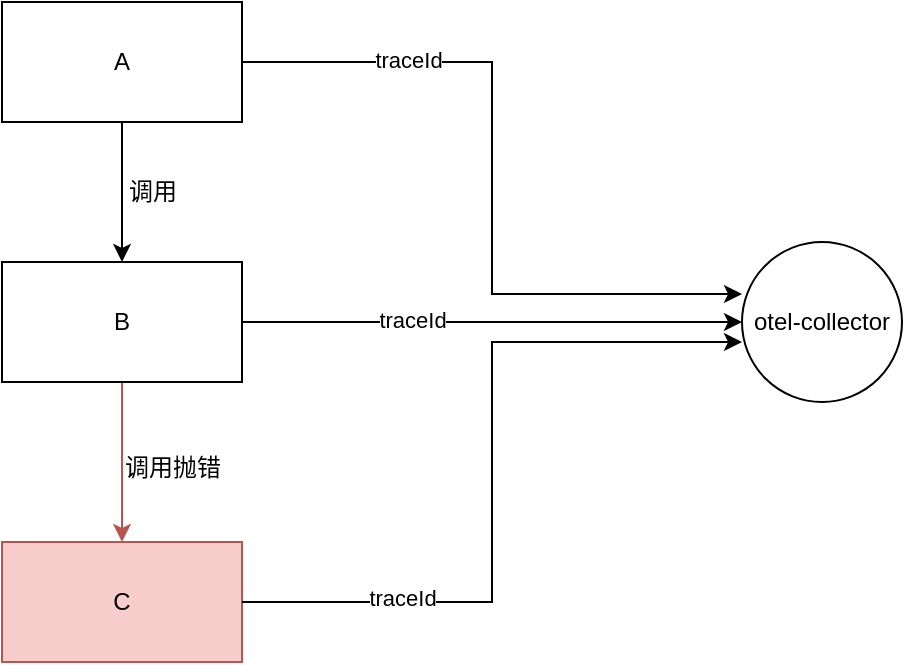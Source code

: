 <mxfile version="28.1.2">
  <diagram name="第 1 页" id="T17wYbIey6pZkxcrSwsM">
    <mxGraphModel dx="1426" dy="751" grid="1" gridSize="10" guides="1" tooltips="1" connect="1" arrows="1" fold="1" page="1" pageScale="1" pageWidth="827" pageHeight="1169" math="0" shadow="0">
      <root>
        <mxCell id="0" />
        <mxCell id="1" parent="0" />
        <mxCell id="4-_EjWfgfO3YhF2xqK2x-4" style="edgeStyle=orthogonalEdgeStyle;rounded=0;orthogonalLoop=1;jettySize=auto;html=1;entryX=0.5;entryY=0;entryDx=0;entryDy=0;" edge="1" parent="1" source="4-_EjWfgfO3YhF2xqK2x-1" target="4-_EjWfgfO3YhF2xqK2x-2">
          <mxGeometry relative="1" as="geometry" />
        </mxCell>
        <mxCell id="4-_EjWfgfO3YhF2xqK2x-1" value="A" style="rounded=0;whiteSpace=wrap;html=1;" vertex="1" parent="1">
          <mxGeometry x="130" y="140" width="120" height="60" as="geometry" />
        </mxCell>
        <mxCell id="4-_EjWfgfO3YhF2xqK2x-5" style="edgeStyle=orthogonalEdgeStyle;rounded=0;orthogonalLoop=1;jettySize=auto;html=1;entryX=0.5;entryY=0;entryDx=0;entryDy=0;fillColor=#f8cecc;strokeColor=#b85450;" edge="1" parent="1" source="4-_EjWfgfO3YhF2xqK2x-2" target="4-_EjWfgfO3YhF2xqK2x-3">
          <mxGeometry relative="1" as="geometry" />
        </mxCell>
        <mxCell id="4-_EjWfgfO3YhF2xqK2x-8" style="edgeStyle=orthogonalEdgeStyle;rounded=0;orthogonalLoop=1;jettySize=auto;html=1;" edge="1" parent="1" source="4-_EjWfgfO3YhF2xqK2x-2" target="4-_EjWfgfO3YhF2xqK2x-6">
          <mxGeometry relative="1" as="geometry" />
        </mxCell>
        <mxCell id="4-_EjWfgfO3YhF2xqK2x-11" value="traceId" style="edgeLabel;html=1;align=center;verticalAlign=middle;resizable=0;points=[];" vertex="1" connectable="0" parent="4-_EjWfgfO3YhF2xqK2x-8">
          <mxGeometry x="-0.32" y="1" relative="1" as="geometry">
            <mxPoint as="offset" />
          </mxGeometry>
        </mxCell>
        <mxCell id="4-_EjWfgfO3YhF2xqK2x-2" value="B" style="rounded=0;whiteSpace=wrap;html=1;" vertex="1" parent="1">
          <mxGeometry x="130" y="270" width="120" height="60" as="geometry" />
        </mxCell>
        <mxCell id="4-_EjWfgfO3YhF2xqK2x-3" value="C" style="rounded=0;whiteSpace=wrap;html=1;fillColor=#f8cecc;strokeColor=#b85450;" vertex="1" parent="1">
          <mxGeometry x="130" y="410" width="120" height="60" as="geometry" />
        </mxCell>
        <mxCell id="4-_EjWfgfO3YhF2xqK2x-6" value="otel-collector" style="ellipse;whiteSpace=wrap;html=1;aspect=fixed;" vertex="1" parent="1">
          <mxGeometry x="500" y="260" width="80" height="80" as="geometry" />
        </mxCell>
        <mxCell id="4-_EjWfgfO3YhF2xqK2x-7" style="edgeStyle=orthogonalEdgeStyle;rounded=0;orthogonalLoop=1;jettySize=auto;html=1;entryX=0;entryY=0.325;entryDx=0;entryDy=0;entryPerimeter=0;" edge="1" parent="1" source="4-_EjWfgfO3YhF2xqK2x-1" target="4-_EjWfgfO3YhF2xqK2x-6">
          <mxGeometry relative="1" as="geometry" />
        </mxCell>
        <mxCell id="4-_EjWfgfO3YhF2xqK2x-10" value="traceId" style="edgeLabel;html=1;align=center;verticalAlign=middle;resizable=0;points=[];" vertex="1" connectable="0" parent="4-_EjWfgfO3YhF2xqK2x-7">
          <mxGeometry x="-0.546" y="1" relative="1" as="geometry">
            <mxPoint as="offset" />
          </mxGeometry>
        </mxCell>
        <mxCell id="4-_EjWfgfO3YhF2xqK2x-9" style="edgeStyle=orthogonalEdgeStyle;rounded=0;orthogonalLoop=1;jettySize=auto;html=1;entryX=0;entryY=0.625;entryDx=0;entryDy=0;entryPerimeter=0;" edge="1" parent="1" source="4-_EjWfgfO3YhF2xqK2x-3" target="4-_EjWfgfO3YhF2xqK2x-6">
          <mxGeometry relative="1" as="geometry" />
        </mxCell>
        <mxCell id="4-_EjWfgfO3YhF2xqK2x-12" value="traceId" style="edgeLabel;html=1;align=center;verticalAlign=middle;resizable=0;points=[];" vertex="1" connectable="0" parent="4-_EjWfgfO3YhF2xqK2x-9">
          <mxGeometry x="-0.579" y="2" relative="1" as="geometry">
            <mxPoint as="offset" />
          </mxGeometry>
        </mxCell>
        <mxCell id="4-_EjWfgfO3YhF2xqK2x-13" value="调用" style="text;html=1;align=center;verticalAlign=middle;resizable=0;points=[];autosize=1;strokeColor=none;fillColor=none;" vertex="1" parent="1">
          <mxGeometry x="180" y="220" width="50" height="30" as="geometry" />
        </mxCell>
        <mxCell id="4-_EjWfgfO3YhF2xqK2x-14" value="调用抛错" style="text;html=1;align=center;verticalAlign=middle;resizable=0;points=[];autosize=1;strokeColor=none;fillColor=none;" vertex="1" parent="1">
          <mxGeometry x="180" y="358" width="70" height="30" as="geometry" />
        </mxCell>
      </root>
    </mxGraphModel>
  </diagram>
</mxfile>
